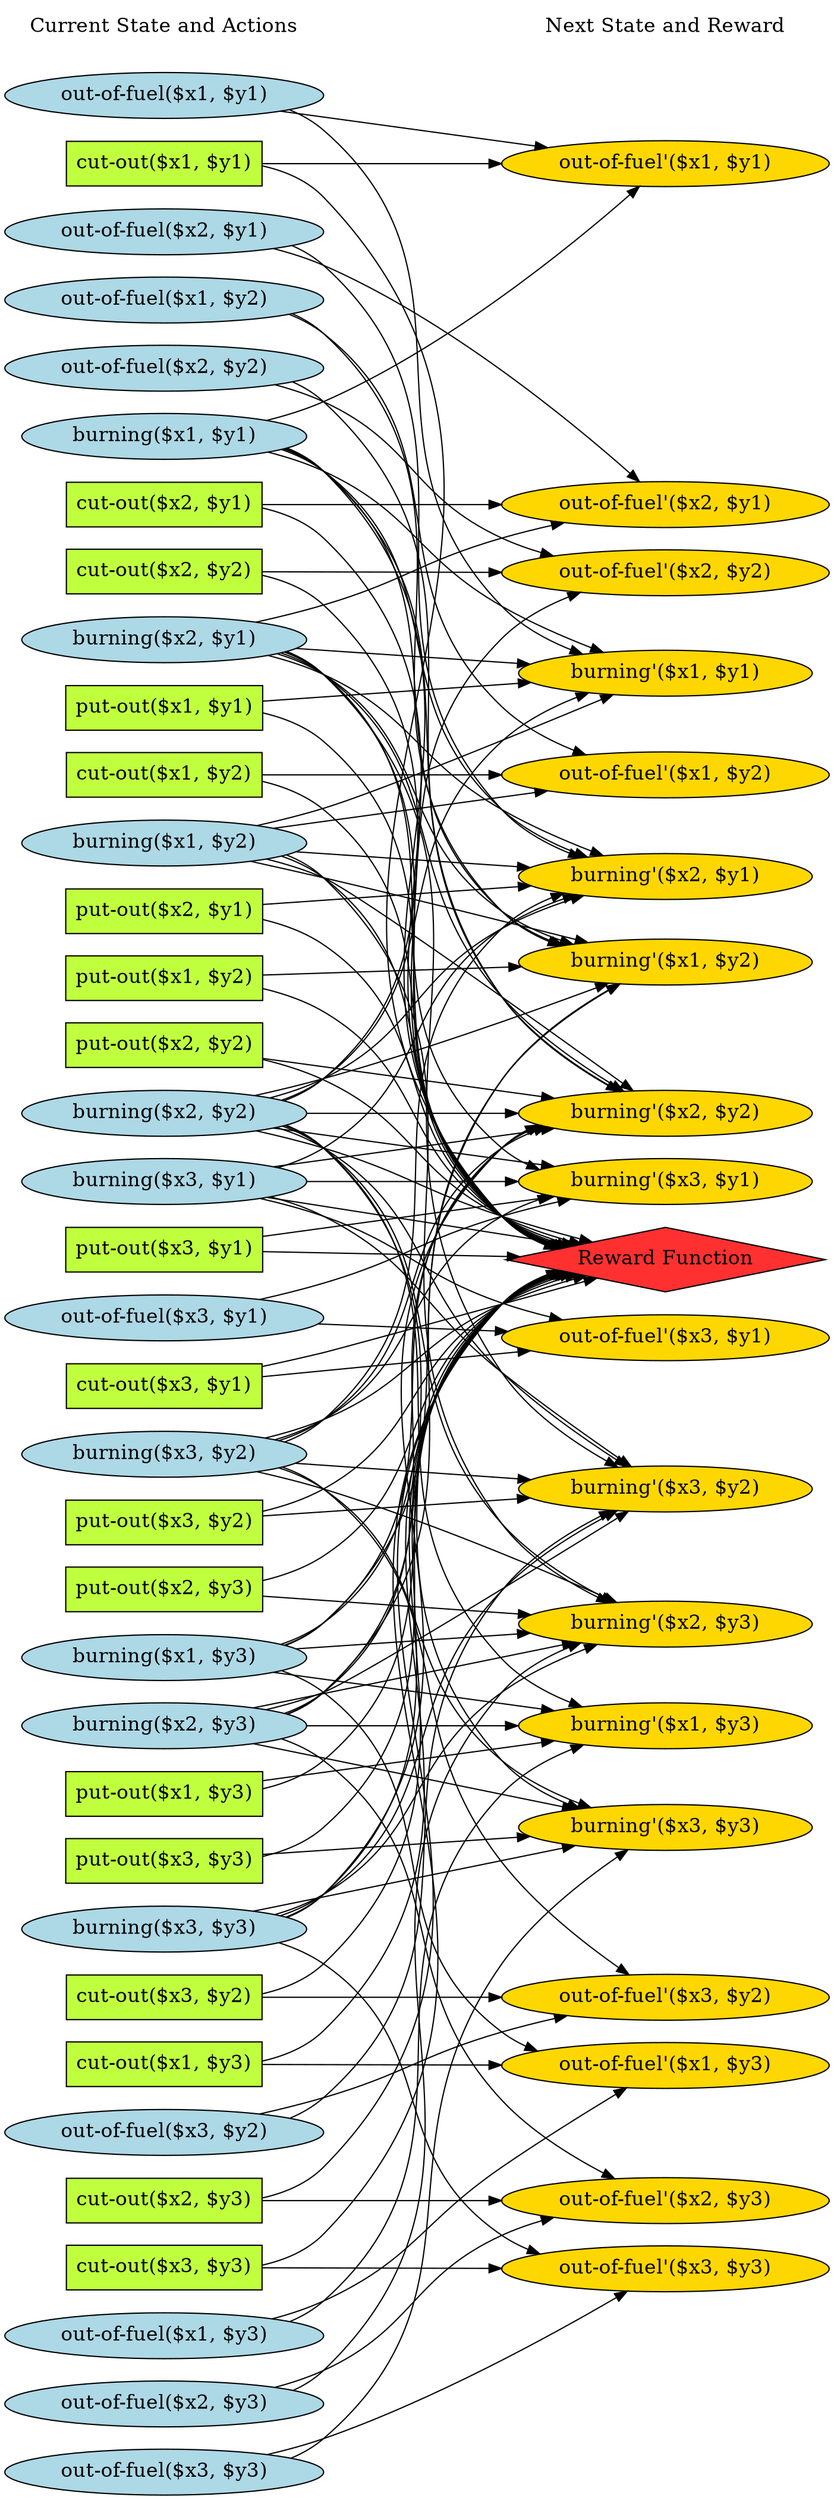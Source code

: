 digraph G {
	graph [bb="0,0,615.79,1987.4",
		fontname=Helvetica,
		fontsize=16,
		rankdir=LR,
		ranksep=2.00,
		ratio=auto,
		size=600
	];
	node [fontsize=16,
		label="\N"
	];
	{
		graph [rank=same];
		"put-out($x1, $y1)"		 [color=black,
			fillcolor=olivedrab1,
			height=0.5,
			pos="108.89,668.38",
			shape=box,
			style=filled,
			width=1.8194];
		"cut-out($x3, $y3)"		 [color=black,
			fillcolor=olivedrab1,
			height=0.5,
			pos="108.89,1534.4",
			shape=box,
			style=filled,
			width=1.8056];
		"put-out($x2, $y2)"		 [color=black,
			fillcolor=olivedrab1,
			height=0.5,
			pos="108.89,885.38",
			shape=box,
			style=filled,
			width=1.8194];
		"out-of-fuel($x1, $y2)"		 [color=black,
			fillcolor=lightblue,
			height=0.51069,
			pos="108.89,73.385",
			shape=ellipse,
			style=filled,
			width=3.0248];
		"out-of-fuel($x2, $y3)"		 [color=black,
			fillcolor=lightblue,
			height=0.51069,
			pos="108.89,236.38",
			shape=ellipse,
			style=filled,
			width=3.0248];
		"burning($x3, $y2)"		 [color=black,
			fillcolor=lightblue,
			height=0.51069,
			pos="108.89,1426.4",
			shape=ellipse,
			style=filled,
			width=2.6517];
		"cut-out($x2, $y2)"		 [color=black,
			fillcolor=olivedrab1,
			height=0.5,
			pos="108.89,993.38",
			shape=box,
			style=filled,
			width=1.8056];
		"put-out($x3, $y3)"		 [color=black,
			fillcolor=olivedrab1,
			height=0.5,
			pos="108.89,1101.4",
			shape=box,
			style=filled,
			width=1.8194];
		"burning($x2, $y1)"		 [color=black,
			fillcolor=lightblue,
			height=0.51069,
			pos="108.89,1263.4",
			shape=ellipse,
			style=filled,
			width=2.6517];
		"cut-out($x1, $y1)"		 [color=black,
			fillcolor=olivedrab1,
			height=0.5,
			pos="108.89,344.38",
			shape=box,
			style=filled,
			width=1.8056];
		"put-out($x2, $y3)"		 [color=black,
			fillcolor=olivedrab1,
			height=0.5,
			pos="108.89,831.38",
			shape=box,
			style=filled,
			width=1.8194];
		"burning($x1, $y3)"		 [color=black,
			fillcolor=lightblue,
			height=0.51069,
			pos="108.89,506.38",
			shape=ellipse,
			style=filled,
			width=2.6517];
		"out-of-fuel($x1, $y1)"		 [color=black,
			fillcolor=lightblue,
			height=0.51069,
			pos="108.89,181.38",
			shape=ellipse,
			style=filled,
			width=3.0248];
		"burning($x3, $y1)"		 [color=black,
			fillcolor=lightblue,
			height=0.51069,
			pos="108.89,1642.4",
			shape=ellipse,
			style=filled,
			width=2.6517];
		"put-out($x3, $y2)"		 [color=black,
			fillcolor=olivedrab1,
			height=0.5,
			pos="108.89,1209.4",
			shape=box,
			style=filled,
			width=1.8194];
		"cut-out($x2, $y1)"		 [color=black,
			fillcolor=olivedrab1,
			height=0.5,
			pos="108.89,1480.4",
			shape=box,
			style=filled,
			width=1.8056];
		"out-of-fuel($x3, $y3)"		 [color=black,
			fillcolor=lightblue,
			height=0.51069,
			pos="108.89,1752.4",
			shape=ellipse,
			style=filled,
			width=3.0248];
		"burning($x2, $y2)"		 [color=black,
			fillcolor=lightblue,
			height=0.51069,
			pos="108.89,939.38",
			shape=ellipse,
			style=filled,
			width=2.6517];
		"cut-out($x1, $y2)"		 [color=black,
			fillcolor=olivedrab1,
			height=0.5,
			pos="108.89,290.38",
			shape=box,
			style=filled,
			width=1.8056];
		"put-out($x1, $y3)"		 [color=black,
			fillcolor=olivedrab1,
			height=0.5,
			pos="108.89,452.38",
			shape=box,
			style=filled,
			width=1.8194];
		"burning($x1, $y2)"		 [color=black,
			fillcolor=lightblue,
			height=0.51069,
			pos="108.89,614.38",
			shape=ellipse,
			style=filled,
			width=2.6517];
		"cut-out($x3, $y1)"		 [color=black,
			fillcolor=olivedrab1,
			height=0.5,
			pos="108.89,1861.4",
			shape=box,
			style=filled,
			width=1.8056];
		"Current State and Actions"		 [color=black,
			fillcolor=white,
			height=0.5,
			pos="108.89,1969.4",
			shape=plaintext,
			style=bold,
			width=2.5139];
		"cut-out($x1, $y3)"		 [color=black,
			fillcolor=olivedrab1,
			height=0.5,
			pos="108.89,127.38",
			shape=box,
			style=filled,
			width=1.8056];
		"out-of-fuel($x2, $y1)"		 [color=black,
			fillcolor=lightblue,
			height=0.51069,
			pos="108.89,1697.4",
			shape=ellipse,
			style=filled,
			width=3.0248];
		"burning($x2, $y3)"		 [color=black,
			fillcolor=lightblue,
			height=0.51069,
			pos="108.89,777.38",
			shape=ellipse,
			style=filled,
			width=2.6517];
		"put-out($x3, $y1)"		 [color=black,
			fillcolor=olivedrab1,
			height=0.5,
			pos="108.89,1372.4",
			shape=box,
			style=filled,
			width=1.8194];
		"out-of-fuel($x3, $y2)"		 [color=black,
			fillcolor=lightblue,
			height=0.51069,
			pos="108.89,1807.4",
			shape=ellipse,
			style=filled,
			width=3.0248];
		"put-out($x1, $y2)"		 [color=black,
			fillcolor=olivedrab1,
			height=0.5,
			pos="108.89,560.38",
			shape=box,
			style=filled,
			width=1.8194];
		"burning($x1, $y1)"		 [color=black,
			fillcolor=lightblue,
			height=0.51069,
			pos="108.89,722.38",
			shape=ellipse,
			style=filled,
			width=2.6517];
		"cut-out($x3, $y2)"		 [color=black,
			fillcolor=olivedrab1,
			height=0.5,
			pos="108.89,1588.4",
			shape=box,
			style=filled,
			width=1.8056];
		"put-out($x2, $y1)"		 [color=black,
			fillcolor=olivedrab1,
			height=0.5,
			pos="108.89,1047.4",
			shape=box,
			style=filled,
			width=1.8194];
		"out-of-fuel($x1, $y3)"		 [color=black,
			fillcolor=lightblue,
			height=0.51069,
			pos="108.89,18.385",
			shape=ellipse,
			style=filled,
			width=3.0248];
		"out-of-fuel($x2, $y2)"		 [color=black,
			fillcolor=lightblue,
			height=0.51069,
			pos="108.89,1155.4",
			shape=ellipse,
			style=filled,
			width=3.0248];
		"burning($x3, $y3)"		 [color=black,
			fillcolor=lightblue,
			height=0.51069,
			pos="108.89,1318.4",
			shape=ellipse,
			style=filled,
			width=2.6517];
		"cut-out($x2, $y3)"		 [color=black,
			fillcolor=olivedrab1,
			height=0.5,
			pos="108.89,398.38",
			shape=box,
			style=filled,
			width=1.8056];
		"out-of-fuel($x3, $y1)"		 [color=black,
			fillcolor=lightblue,
			height=0.51069,
			pos="108.89,1915.4",
			shape=ellipse,
			style=filled,
			width=3.0248];
	}
	{
		graph [rank=same];
		"out-of-fuel'($x3, $y1)"		 [color=black,
			fillcolor=gold1,
			height=0.51069,
			pos="488.79,1861.4",
			shape=ellipse,
			style=filled,
			width=3.0838];
		"burning'($x1, $y1)"		 [color=black,
			fillcolor=gold1,
			height=0.51069,
			pos="488.79,708.38",
			shape=ellipse,
			style=filled,
			width=2.7106];
		"out-of-fuel'($x1, $y3)"		 [color=black,
			fillcolor=gold1,
			height=0.51069,
			pos="488.79,127.38",
			shape=ellipse,
			style=filled,
			width=3.0838];
		"burning'($x3, $y3)"		 [color=black,
			fillcolor=gold1,
			height=0.51069,
			pos="488.79,1184.4",
			shape=ellipse,
			style=filled,
			width=2.7106];
		"Next State and Reward"		 [color=black,
			fillcolor=white,
			height=0.5,
			pos="488.79,1969.4",
			shape=plaintext,
			style=bold,
			width=2.25];
		"Reward Function"		 [color=black,
			fillcolor=firebrick1,
			height=0.72222,
			pos="488.79,885.38",
			shape=diamond,
			style=filled,
			width=3.5278];
		"burning'($x2, $y2)"		 [color=black,
			fillcolor=gold1,
			height=0.51069,
			pos="488.79,947.38",
			shape=ellipse,
			style=filled,
			width=2.7106];
		"out-of-fuel'($x1, $y2)"		 [color=black,
			fillcolor=gold1,
			height=0.51069,
			pos="488.79,289.38",
			shape=ellipse,
			style=filled,
			width=3.0838];
		"burning'($x3, $y2)"		 [color=black,
			fillcolor=gold1,
			height=0.51069,
			pos="488.79,1290.4",
			shape=ellipse,
			style=filled,
			width=2.7106];
		"burning'($x2, $y3)"		 [color=black,
			fillcolor=gold1,
			height=0.51069,
			pos="488.79,800.38",
			shape=ellipse,
			style=filled,
			width=2.7106];
		"out-of-fuel'($x2, $y1)"		 [color=black,
			fillcolor=gold1,
			height=0.51069,
			pos="488.79,1479.4",
			shape=ellipse,
			style=filled,
			width=3.0838];
		"out-of-fuel'($x3, $y3)"		 [color=black,
			fillcolor=gold1,
			height=0.51069,
			pos="488.79,1534.4",
			shape=ellipse,
			style=filled,
			width=3.0838];
		"burning'($x1, $y3)"		 [color=black,
			fillcolor=gold1,
			height=0.51069,
			pos="488.79,506.38",
			shape=ellipse,
			style=filled,
			width=2.7106];
		"out-of-fuel'($x1, $y1)"		 [color=black,
			fillcolor=gold1,
			height=0.51069,
			pos="488.79,344.38",
			shape=ellipse,
			style=filled,
			width=3.0838];
		"burning'($x3, $y1)"		 [color=black,
			fillcolor=gold1,
			height=0.51069,
			pos="488.79,1398.4",
			shape=ellipse,
			style=filled,
			width=2.7106];
		"out-of-fuel'($x2, $y2)"		 [color=black,
			fillcolor=gold1,
			height=0.51069,
			pos="488.79,1002.4",
			shape=ellipse,
			style=filled,
			width=3.0838];
		"out-of-fuel'($x2, $y3)"		 [color=black,
			fillcolor=gold1,
			height=0.51069,
			pos="488.79,399.38",
			shape=ellipse,
			style=filled,
			width=3.0838];
		"out-of-fuel'($x3, $y2)"		 [color=black,
			fillcolor=gold1,
			height=0.51069,
			pos="488.79,1589.4",
			shape=ellipse,
			style=filled,
			width=3.0838];
		"burning'($x1, $y2)"		 [color=black,
			fillcolor=gold1,
			height=0.51069,
			pos="488.79,627.38",
			shape=ellipse,
			style=filled,
			width=2.7106];
		"burning'($x2, $y1)"		 [color=black,
			fillcolor=gold1,
			height=0.51069,
			pos="488.79,1081.4",
			shape=ellipse,
			style=filled,
			width=2.7106];
	}
	"put-out($x1, $y1)" -> "burning'($x1, $y1)"	 [color=black,
		pos="e,403.29,699.44 174.43,675.22 234.48,681.57 324.72,691.12 392.96,698.35",
		style=solid];
	"put-out($x1, $y1)" -> "Reward Function"	 [pos="e,442.86,868.7 174.61,679.04 189.33,682.96 204.53,688.25 217.79,695.38 294.25,736.52 289.49,779.32 361.79,827.38 384,842.15 410.57,\
854.99 433.58,864.81"];
	"cut-out($x3, $y3)" -> "Reward Function"	 [pos="e,406.33,894.59 173.94,1530 190.05,1526.1 206.07,1519.2 217.79,1507.4 407.29,1317 174.75,1113.2 361.79,920.38 371.46,910.42 383.7,\
903.22 396.73,898.03"];
	"cut-out($x3, $y3)" -> "out-of-fuel'($x3, $y3)"	 [color=black,
		pos="e,377.75,1534.4 174,1534.4 226.87,1534.4 303.34,1534.4 367.56,1534.4",
		style=solid];
	"put-out($x2, $y2)" -> "Reward Function"	 [pos="e,361.6,885.38 174.43,885.38 222.95,885.38 291.18,885.38 351.59,885.38"];
	"put-out($x2, $y2)" -> "burning'($x2, $y2)"	 [color=black,
		pos="e,414.47,935.36 174.43,895.97 237.92,906.39 335.15,922.34 404.45,933.71",
		style=solid];
	"out-of-fuel($x1, $y2)" -> "out-of-fuel'($x1, $y2)"	 [color=black,
		pos="e,467.39,271.06 181.1,87.267 193.6,90.805 206.28,95.136 217.79,100.38 314.49,144.5 413.01,224.1 459.8,264.47",
		style=solid];
	"out-of-fuel($x1, $y2)" -> "burning'($x1, $y2)"	 [color=black,
		pos="e,454.32,610.1 193.56,85.064 202.45,88.893 210.78,93.887 217.79,100.38 366.53,238.25 243.05,368.97 361.79,533.38 383.61,563.6 418,\
588.33 445.35,604.82",
		style=solid];
	"out-of-fuel($x2, $y3)" -> "burning'($x2, $y3)"	 [color=black,
		pos="e,436.8,784.81 193.99,248.01 202.74,251.85 210.93,256.87 217.79,263.38 376.77,414.47 221.28,566.98 361.79,735.38 378.84,755.82 403.95,\
770.58 427.29,780.83",
		style=solid];
	"out-of-fuel($x2, $y3)" -> "out-of-fuel'($x2, $y3)"	 [color=black,
		pos="e,407.13,386.82 181.82,250.12 194.12,253.66 206.54,258.03 217.79,263.38 290.02,297.77 289.11,337.96 361.79,371.38 372.95,376.52 \
385.12,380.74 397.34,384.2",
		style=solid];
	"burning($x3, $y2)" -> "burning'($x3, $y3)"	 [color=black,
		pos="e,456.36,1201.8 180.65,1414.2 193.45,1410.5 206.36,1405.6 217.79,1399.4 295,1357.1 292.16,1317.2 361.79,1263.4 389.1,1242.3 422.26,\
1221.6 447.71,1206.8",
		style=solid];
	"burning($x3, $y2)" -> "Reward Function"	 [pos="e,407.45,894.85 189.69,1416.6 200.06,1412.5 209.83,1407 217.79,1399.4 378.62,1245.9 202.95,1075.9 361.79,920.38 371.84,910.54 384.41,\
903.42 397.68,898.26"];
	"burning($x3, $y2)" -> "burning'($x2, $y2)"	 [color=black,
		pos="e,399.49,954.85 189.17,1416.4 199.68,1412.4 209.62,1406.9 217.79,1399.4 364.18,1264.6 213.62,1108.3 361.79,975.38 369.96,968.05 \
379.62,962.5 389.9,958.32",
		style=solid];
	"burning($x3, $y2)" -> "burning'($x3, $y2)"	 [color=black,
		pos="e,450.39,1307.4 171.65,1412.5 186.85,1408.6 203.01,1404.2 217.79,1399.4 297.83,1373.4 387.97,1335.1 441.21,1311.5",
		style=solid];
	"burning($x3, $y2)" -> "burning'($x2, $y3)"	 [color=black,
		pos="e,421.83,813.83 190.21,1416.7 200.44,1412.7 210.03,1407.1 217.79,1399.4 397.16,1222 194.55,1039.2 361.79,850.38 375.14,835.31 393.63,\
824.73 412.35,817.32",
		style=solid];
	"burning($x3, $y2)" -> "burning'($x3, $y1)"	 [color=black,
		pos="e,397.78,1405.1 198.49,1419.8 255.21,1415.6 328.91,1410.2 387.73,1405.8",
		style=solid];
	"burning($x3, $y2)" -> "out-of-fuel'($x3, $y2)"	 [color=black,
		pos="e,407.13,1576.8 178.1,1439.1 191.6,1442.8 205.41,1447.5 217.79,1453.4 290.02,1487.8 289.11,1528 361.79,1561.4 372.95,1566.5 385.12,\
1570.7 397.34,1574.2",
		style=solid];
	"burning($x3, $y2)" -> "burning'($x2, $y1)"	 [color=black,
		pos="e,449.44,1098.3 185.88,1415.5 197.27,1411.6 208.34,1406.4 217.79,1399.4 318.2,1324.7 273.55,1246.1 361.79,1157.4 384.33,1134.7 414.93,\
1116 440.34,1102.9",
		style=solid];
	"cut-out($x2, $y2)" -> "Reward Function"	 [pos="e,433.08,900.09 173.97,978.07 188.43,974.41 203.67,970.4 217.79,966.38 282.41,948 297.41,939.6 361.79,920.38 381.7,914.44 403.48,\
908.27 423.25,902.8"];
	"cut-out($x2, $y2)" -> "out-of-fuel'($x2, $y2)"	 [color=black,
		pos="e,378.87,999.79 174,994.91 227.17,996.18 304.21,998.01 368.65,999.55",
		style=solid];
	"put-out($x3, $y3)" -> "burning'($x3, $y3)"	 [color=black,
		pos="e,424.47,1170.5 174.43,1115.6 241.03,1130.2 344.77,1153 414.44,1168.3",
		style=solid];
	"put-out($x3, $y3)" -> "Reward Function"	 [pos="e,419.27,897.18 174.45,1091.6 189.34,1087.7 204.64,1082.1 217.79,1074.4 298.54,1026.8 281.66,968.96 361.79,920.38 376.31,911.58 \
393.11,904.93 409.61,899.93"];
	"burning($x2, $y1)" -> "burning'($x1, $y1)"	 [color=black,
		pos="e,436.86,724.01 189.62,1253.5 200,1249.5 209.79,1243.9 217.79,1236.4 374.4,1088.4 223.28,938.48 361.79,773.38 378.89,753 404.02,\
738.24 427.34,727.99",
		style=solid];
	"burning($x2, $y1)" -> "Reward Function"	 [pos="e,410.59,895.54 187.68,1253 198.58,1249 209.03,1243.7 217.79,1236.4 336.41,1137.6 244.45,1020.6 361.79,920.38 373.01,910.8 386.65,\
903.82 400.77,898.75"];
	"burning($x2, $y1)" -> "burning'($x2, $y2)"	 [color=black,
		pos="e,402.49,956.02 186.64,1252.6 197.8,1248.7 208.61,1243.5 217.79,1236.4 322.78,1155.6 255.73,1054.8 361.79,975.38 371.02,968.48 381.62,\
963.22 392.68,959.22",
		style=solid];
	"burning($x2, $y1)" -> "burning'($x3, $y2)"	 [color=black,
		pos="e,397.34,1283.9 198.97,1269.7 255.49,1273.8 328.74,1279 387.33,1283.2",
		style=solid];
	"burning($x2, $y1)" -> "out-of-fuel'($x2, $y1)"	 [color=black,
		pos="e,438.85,1462.9 179.19,1275.9 192.46,1279.8 205.91,1284.9 217.79,1291.4 294.44,1333.4 288.53,1377.7 361.79,1425.4 382.55,1438.9 \
407.26,1450.4 429.28,1459.2",
		style=solid];
	"burning($x2, $y1)" -> "burning'($x3, $y1)"	 [color=black,
		pos="e,449.44,1381.4 169.92,1277.6 185.61,1281.6 202.43,1286.4 217.79,1291.4 297.14,1317.3 386.78,1354.4 440.22,1377.5",
		style=solid];
	"burning($x2, $y1)" -> "burning'($x1, $y2)"	 [color=black,
		pos="e,425.97,641.46 190.23,1253.7 200.46,1249.7 210.04,1244.1 217.79,1236.4 398.76,1057 195.7,874.66 361.79,681.38 376.05,664.79 396.32,\
653.15 416.44,645.05",
		style=solid];
	"burning($x2, $y1)" -> "burning'($x2, $y1)"	 [color=black,
		pos="e,458.28,1098.9 175.29,1250.1 189.53,1246.4 204.36,1241.8 217.79,1236.4 241.78,1226.7 380.83,1144.9 449.48,1104.2",
		style=solid];
	"cut-out($x1, $y1)" -> "Reward Function"	 [pos="e,431.89,870.89 174,349.38 189.93,353.38 205.84,360.14 217.79,371.38 372.56,517.04 221.23,667.97 361.79,827.38 377.74,845.48 400.51,\
858.29 422.3,867.19"];
	"cut-out($x1, $y1)" -> "out-of-fuel'($x1, $y1)"	 [color=black,
		pos="e,377.75,344.38 174,344.38 226.87,344.38 303.34,344.38 367.56,344.38",
		style=solid];
	"put-out($x2, $y3)" -> "Reward Function"	 [pos="e,413.47,874.77 174.43,840.61 237.62,849.64 334.23,863.44 403.46,873.34"];
	"put-out($x2, $y3)" -> "burning'($x2, $y3)"	 [color=black,
		pos="e,399.09,807.66 174.43,826.09 233.28,821.26 321.11,814.06 388.83,808.5",
		style=solid];
	"burning($x1, $y3)" -> "out-of-fuel'($x1, $y3)"	 [color=black,
		pos="e,468.81,145.72 185.02,495.27 196.64,491.44 208.01,486.29 217.79,479.38 312.32,412.6 290.06,353.23 361.79,262.38 393.62,222.08 434.95,\
179.36 461.43,153.02",
		style=solid];
	"burning($x1, $y3)" -> "Reward Function"	 [pos="e,435.15,870.3 187.23,516.91 198.25,520.83 208.86,526.16 217.79,533.38 330.9,624.9 257.68,725.75 361.79,827.38 379.58,844.75 403.52,\
857.55 425.75,866.63"];
	"burning($x1, $y3)" -> "burning'($x2, $y2)"	 [color=black,
		pos="e,398.78,940.1 188.98,516.56 199.51,520.54 209.51,525.98 217.79,533.38 354.56,655.75 222.95,800.37 361.79,920.38 369.8,927.31 379.17,\
932.6 389.1,936.62",
		style=solid];
	"burning($x1, $y3)" -> "burning'($x2, $y3)"	 [color=black,
		pos="e,444.14,784 184.54,517.69 196.28,521.5 207.82,526.59 217.79,533.38 308.89,595.49 278.46,663.19 361.79,735.38 383.22,753.95 410.88,\
768.97 434.82,779.88",
		style=solid];
	"burning($x1, $y3)" -> "burning'($x1, $y3)"	 [color=black,
		pos="e,390.9,506.38 204.77,506.38 258.28,506.38 325.31,506.38 380.7,506.38",
		style=solid];
	"burning($x1, $y3)" -> "burning'($x1, $y2)"	 [color=black,
		pos="e,444.22,610.86 170.36,520.5 185.89,524.4 202.52,528.83 217.79,533.38 294.06,556.16 380.73,587.29 434.84,607.37",
		style=solid];
	"out-of-fuel($x1, $y1)" -> "burning'($x1, $y1)"	 [color=black,
		pos="e,427.19,694.04 192.29,193.24 201.67,197.23 210.47,202.48 217.79,209.38 369.05,351.97 221.71,500.8 361.79,654.38 376.67,670.7 397.32,\
682.29 417.6,690.42",
		style=solid];
	"out-of-fuel($x1, $y1)" -> "out-of-fuel'($x1, $y1)"	 [color=black,
		pos="e,407.49,331.85 180.08,195.4 192.94,199.13 206.01,203.74 217.79,209.38 289.71,243.81 289.28,283.23 361.79,316.38 373.05,321.53 385.31,\
325.76 397.62,329.23",
		style=solid];
	"burning($x3, $y1)" -> "out-of-fuel'($x3, $y1)"	 [color=black,
		pos="e,467.72,1843.2 175.98,1655.5 190.11,1659.4 204.71,1664.3 217.79,1670.4 314.77,1715.4 413.53,1796 460.16,1836.6",
		style=solid];
	"burning($x3, $y1)" -> "Reward Function"	 [pos="e,405.67,894.38 191.12,1632.9 201.09,1628.8 210.37,1623.1 217.79,1615.4 436.24,1387.8 146.29,1150.7 361.79,920.38 371.21,910.31 \
383.26,903.05 396.15,897.83"];
	"burning($x3, $y1)" -> "burning'($x2, $y2)"	 [color=black,
		pos="e,397.97,954.13 190.73,1632.9 200.82,1628.8 210.23,1623.1 217.79,1615.4 421.47,1406.8 155.36,1181.3 361.79,975.38 369.36,967.83 \
378.5,962.12 388.34,957.83",
		style=solid];
	"burning($x3, $y1)" -> "burning'($x3, $y2)"	 [color=black,
		pos="e,452.01,1307.5 186.18,1631.4 197.47,1627.6 208.43,1622.4 217.79,1615.4 318.68,1540 274.46,1462.1 361.79,1371.4 385.18,1347.1 417.21,\
1326.6 443.13,1312.3",
		style=solid];
	"burning($x3, $y1)" -> "burning'($x3, $y1)"	 [color=black,
		pos="e,437.57,1414.1 182.54,1630.6 194.83,1626.9 207.06,1621.9 217.79,1615.4 300.39,1565.2 283.46,1509 361.79,1452.4 381.7,1438 406.04,\
1426.4 428,1417.7",
		style=solid];
	"burning($x3, $y1)" -> "burning'($x2, $y1)"	 [color=black,
		pos="e,444.84,1097.8 189.6,1632.5 199.99,1628.5 209.78,1622.9 217.79,1615.4 373.09,1469.1 229.9,1325.1 361.79,1157.4 380.91,1133.1 410.15,\
1114.7 435.64,1102.2",
		style=solid];
	"put-out($x3, $y2)" -> "Reward Function"	 [pos="e,412.52,895.9 174.57,1202.2 189.86,1198.2 205.33,1192 217.79,1182.4 323.02,1101.3 257.61,1002.9 361.79,920.38 373.76,910.91 388.14,\
903.99 402.84,898.95"];
	"put-out($x3, $y2)" -> "burning'($x3, $y2)"	 [color=black,
		pos="e,423.52,1276.6 174.43,1223.2 240.73,1237.4 343.83,1259.5 413.49,1274.5",
		style=solid];
	"cut-out($x2, $y1)" -> "Reward Function"	 [pos="e,406.87,894.7 174.04,1475.8 190.06,1471.8 206.01,1464.9 217.79,1453.4 392.91,1281.5 188.89,1094.5 361.79,920.38 371.64,910.47 384.03,\
903.3 397.18,898.12"];
	"cut-out($x2, $y1)" -> "out-of-fuel'($x2, $y1)"	 [color=black,
		pos="e,377.75,1479.7 174,1480.2 226.87,1480.1 303.34,1479.9 367.56,1479.7",
		style=solid];
	"out-of-fuel($x3, $y3)" -> "burning'($x3, $y3)"	 [color=black,
		pos="e,446.62,1201 192.63,1740.5 201.89,1736.5 210.57,1731.3 217.79,1724.4 373.23,1576.4 230.73,1433.4 361.79,1263.4 381.39,1238 411.67,\
1218.6 437.64,1205.4",
		style=solid];
	"out-of-fuel($x3, $y3)" -> "out-of-fuel'($x3, $y3)"	 [color=black,
		pos="e,401.68,1545.9 184.8,1739.1 196.32,1735.4 207.72,1730.5 217.79,1724.4 299.96,1674.1 278.74,1611.2 361.79,1562.4 371.11,1556.9 381.39,\
1552.5 391.94,1549",
		style=solid];
	"burning($x2, $y2)" -> "burning'($x1, $y1)"	 [color=black,
		pos="e,448.05,725.25 180.99,927.23 193.69,923.5 206.48,918.66 217.79,912.38 295.57,869.23 289.5,825.21 361.79,773.38 385.63,756.29 414.58,\
741.03 438.72,729.59",
		style=solid];
	"burning($x2, $y2)" -> "burning'($x3, $y3)"	 [color=black,
		pos="e,454.3,1167 181.04,951.44 193.74,955.18 206.51,960.05 217.79,966.38 296.15,1010.4 290.81,1053.2 361.79,1108.4 388.02,1128.8 420.11,\
1148.1 445.34,1162.1",
		style=solid];
	"burning($x2, $y2)" -> "Reward Function"	 [pos="e,413.5,896 185.91,928.52 248.82,919.53 338.11,906.77 403.26,897.46"];
	"burning($x2, $y2)" -> "burning'($x2, $y2)"	 [color=black,
		pos="e,391.65,945.35 204.28,941.38 258.1,942.52 325.7,943.95 381.4,945.13",
		style=solid];
	"burning($x2, $y2)" -> "burning'($x3, $y2)"	 [color=black,
		pos="e,451.14,1273.4 186.19,950.33 197.48,954.19 208.43,959.39 217.79,966.38 318.92,1042 273.77,1120.8 361.79,1211.4 384.79,1235 416.22,\
1254.8 441.94,1268.6",
		style=solid];
	"burning($x2, $y2)" -> "burning'($x2, $y3)"	 [color=black,
		pos="e,445.38,816.86 172.3,925.59 187.33,921.77 203.25,917.3 217.79,912.38 283.8,890.08 297.4,877.02 361.79,850.38 386.05,840.35 413.1,\
829.57 435.89,820.59",
		style=solid];
	"burning($x2, $y2)" -> "burning'($x1, $y3)"	 [color=black,
		pos="e,456.05,523.87 187.65,928.94 198.56,925 209.02,919.65 217.79,912.38 335.4,814.96 265.62,719.03 361.79,600.38 385.49,571.15 420.22,\
546.13 447.22,529.27",
		style=solid];
	"burning($x2, $y2)" -> "burning'($x3, $y1)"	 [color=black,
		pos="e,449.43,1381.5 188.49,949.7 199.15,953.66 209.32,959.06 217.79,966.38 345.29,1076.7 253.89,1187.8 361.79,1317.4 383,1342.9 414.33,\
1363 440.44,1376.9",
		style=solid];
	"burning($x2, $y2)" -> "out-of-fuel'($x2, $y2)"	 [color=black,
		pos="e,409.91,989.4 181.86,951.38 243.89,961.72 333.64,976.69 399.89,987.73",
		style=solid];
	"burning($x2, $y2)" -> "burning'($x1, $y2)"	 [color=black,
		pos="e,433.19,642.6 185.76,928.32 197.16,924.48 208.27,919.32 217.79,912.38 315.6,841.18 269.97,760.16 361.79,681.38 379.57,666.13 402.3,\
654.62 423.55,646.24",
		style=solid];
	"burning($x2, $y2)" -> "burning'($x2, $y1)"	 [color=black,
		pos="e,446.84,1064.7 172.6,953.19 187.55,957 203.35,961.46 217.79,966.38 283.9,988.94 297.5,1002.1 361.79,1029.4 386.67,1040 414.44,1051.5 \
437.57,1060.9",
		style=solid];
	"cut-out($x1, $y2)" -> "Reward Function"	 [pos="e,431.28,871.02 173.96,295.06 189.97,299.06 205.94,305.89 217.79,317.38 386.81,481.41 208.75,648.35 361.79,827.38 377.4,845.64 399.97,\
858.48 421.71,867.34"];
	"cut-out($x1, $y2)" -> "out-of-fuel'($x1, $y2)"	 [color=black,
		pos="e,377.75,289.68 174,290.22 226.87,290.08 303.34,289.87 367.56,289.7",
		style=solid];
	"put-out($x1, $y3)" -> "Reward Function"	 [pos="e,433.64,870.5 174.49,458.37 190.05,462.4 205.65,468.92 217.79,479.38 344.53,588.72 245.76,706.74 361.79,827.38 378.8,845.08 402.25,\
857.88 424.3,866.87"];
	"put-out($x1, $y3)" -> "burning'($x1, $y3)"	 [color=black,
		pos="e,410.46,495.34 174.43,461.61 236.71,470.51 331.47,484.05 400.48,493.91",
		style=solid];
	"burning($x1, $y2)" -> "burning'($x1, $y1)"	 [color=black,
		pos="e,429.19,693.81 168.11,628.87 235.84,645.71 347.51,673.49 419.33,691.36",
		style=solid];
	"burning($x1, $y2)" -> "Reward Function"	 [pos="e,439.27,869.38 183.75,625.85 195.71,629.64 207.52,634.68 217.79,641.38 305.32,698.56 279.95,762.32 361.79,827.38 381.91,843.38 \
407.16,856.12 429.76,865.54"];
	"burning($x1, $y2)" -> "burning'($x2, $y2)"	 [color=black,
		pos="e,400.67,939.28 187.09,625.08 198.13,628.98 208.78,634.25 217.79,641.38 327.19,728.01 250.93,835.63 361.79,920.38 370.5,927.04 380.49,\
932.14 390.95,936.03",
		style=solid];
	"burning($x1, $y2)" -> "out-of-fuel'($x1, $y2)"	 [color=black,
		pos="e,396.51,299.72 186.73,603.68 197.88,599.79 208.66,594.52 217.79,587.38 324.98,503.68 253.5,399.66 361.79,317.38 369.4,311.6 377.98,\
306.96 386.99,303.26",
		style=solid];
	"burning($x1, $y2)" -> "burning'($x2, $y3)"	 [color=black,
		pos="e,452.24,783.26 176.67,627.4 190.55,631.12 204.87,635.74 217.79,641.38 287.83,671.97 295.74,696.93 361.79,735.38 388.29,750.82 418.84,\
766.62 443.22,778.78",
		style=solid];
	"burning($x1, $y2)" -> "burning'($x1, $y2)"	 [color=black,
		pos="e,392.5,624.11 203.31,617.6 257.52,619.46 325.98,621.82 382.16,623.75",
		style=solid];
	"burning($x1, $y2)" -> "burning'($x2, $y1)"	 [color=black,
		pos="e,426.32,1067.2 188.99,624.55 199.52,628.54 209.52,633.98 217.79,641.38 354.82,764.09 234.09,897 361.79,1029.4 376.75,1044.9 397.02,\
1056 416.92,1063.8",
		style=solid];
	"cut-out($x3, $y1)" -> "out-of-fuel'($x3, $y1)"	 [color=black,
		pos="e,377.75,1861.4 174,1861.4 226.87,1861.4 303.34,1861.4 367.56,1861.4",
		style=solid];
	"cut-out($x3, $y1)" -> "Reward Function"	 [pos="e,404.56,894.18 174.05,1857.8 190.36,1853.9 206.45,1846.8 217.79,1834.4 495.36,1531 88.146,1227.4 361.79,920.38 370.76,910.32 382.34,\
903.05 394.85,897.8"];
	"Current State and Actions" -> "Next State and Reward"	 [color=black,
		pos="e,407.56,1969.4 199.45,1969.4 259.18,1969.4 337.44,1969.4 397.35,1969.4",
		style=invis];
	"cut-out($x1, $y3)" -> "out-of-fuel'($x1, $y3)"	 [color=black,
		pos="e,377.75,127.38 174,127.38 226.87,127.38 303.34,127.38 367.56,127.38",
		style=solid];
	"cut-out($x1, $y3)" -> "Reward Function"	 [pos="e,430.01,871.31 173.9,131.42 190.1,135.4 206.18,142.37 217.79,154.38 430.33,374.37 170.62,588.6 361.79,827.38 376.67,845.97 398.85,\
858.85 420.47,867.66"];
	"out-of-fuel($x2, $y1)" -> "out-of-fuel'($x2, $y1)"	 [color=black,
		pos="e,401.68,1490.9 184.8,1684.1 196.32,1680.4 207.72,1675.5 217.79,1669.4 299.96,1619.1 278.74,1556.2 361.79,1507.4 371.11,1501.9 381.39,\
1497.5 391.94,1494",
		style=solid];
	"out-of-fuel($x2, $y1)" -> "burning'($x2, $y1)"	 [color=black,
		pos="e,444.26,1097.7 193.09,1685.6 202.22,1681.6 210.74,1676.3 217.79,1669.4 386.62,1503.9 218.52,1345.4 361.79,1157.4 380.47,1132.9 \
409.54,1114.6 435.05,1102.1",
		style=solid];
	"burning($x2, $y3)" -> "burning'($x3, $y3)"	 [color=black,
		pos="e,447.52,1167.6 187.59,787.91 198.5,791.83 208.98,797.16 217.79,804.38 333.39,899.18 261.51,997.5 361.79,1108.4 382.93,1131.8 412.95,\
1150.3 438.38,1163.1",
		style=solid];
	"burning($x2, $y3)" -> "Reward Function"	 [pos="e,437.73,869.61 169.1,791.68 184.95,795.65 202.06,800.06 217.79,804.38 290.42,824.36 373.32,849.59 427.88,866.54"];
	"burning($x2, $y3)" -> "burning'($x2, $y2)"	 [color=black,
		pos="e,409.62,936.57 178.83,789.9 192.14,793.62 205.69,798.36 217.79,804.38 291.37,840.99 287.6,885.04 361.79,920.38 373.62,926.02 386.63,\
930.49 399.66,934.03",
		style=solid];
	"burning($x2, $y3)" -> "burning'($x3, $y2)"	 [color=black,
		pos="e,447.25,1273.7 189.09,787.44 199.61,791.44 209.57,796.91 217.79,804.38 359.75,933.48 241.82,1061.6 361.79,1211.4 381.84,1236.4 \
412.11,1255.8 437.95,1269",
		style=solid];
	"burning($x2, $y3)" -> "burning'($x2, $y3)"	 [color=black,
		pos="e,395.72,794.78 200.41,782.89 256.13,786.29 327.69,790.64 385.47,794.16",
		style=solid];
	"burning($x2, $y3)" -> "burning'($x1, $y3)"	 [color=black,
		pos="e,461.26,524.3 180.32,765.08 193.29,761.18 206.34,756.07 217.79,749.38 297.33,702.97 292.66,661.23 361.79,600.38 391.06,574.63 426.89,\
548.35 452.86,530.15",
		style=solid];
	"burning($x2, $y3)" -> "out-of-fuel'($x2, $y3)"	 [color=black,
		pos="e,450.25,416.65 185.63,766.31 197.18,762.28 208.36,756.81 217.79,749.38 324.61,665.21 269.33,579.12 361.79,479.38 384.24,455.16 \
415.58,435.23 441.38,421.31",
		style=solid];
	"burning($x2, $y3)" -> "burning'($x1, $y2)"	 [color=black,
		pos="e,447.62,644.16 171.56,763.5 186.84,759.49 203.05,754.72 217.79,749.38 284.33,725.28 297.25,710.44 361.79,681.38 386.87,670.09 414.99,\
657.99 438.29,648.11",
		style=solid];
	"put-out($x3, $y1)" -> "Reward Function"	 [pos="e,408.41,894.97 174.41,1367.1 190.15,1363.1 205.86,1356.4 217.79,1345.4 364.44,1210.2 216.89,1057.4 361.79,920.38 372.24,910.5 385.24,\
903.36 398.89,898.22"];
	"put-out($x3, $y1)" -> "burning'($x3, $y1)"	 [color=black,
		pos="e,396.97,1392.1 174.43,1376.8 232.68,1380.8 319.32,1386.8 386.75,1391.4",
		style=solid];
	"out-of-fuel($x3, $y2)" -> "burning'($x3, $y2)"	 [color=black,
		pos="e,448.42,1307.2 191.85,1795.5 201.35,1791.5 210.3,1786.3 217.79,1779.4 359.44,1649.3 242.47,1522.2 361.79,1371.4 382.21,1345.6 413.24,\
1325.5 439.4,1311.8",
		style=solid];
	"out-of-fuel($x3, $y2)" -> "out-of-fuel'($x3, $y2)"	 [color=black,
		pos="e,467.7,1607.5 179.39,1793.3 192.44,1789.5 205.76,1785 217.79,1779.4 314.65,1734.5 413.47,1654.4 460.14,1614",
		style=solid];
	"put-out($x1, $y2)" -> "Reward Function"	 [pos="e,436.8,869.88 174.6,567.93 189.81,571.95 205.22,578.07 217.79,587.38 317.73,661.45 269.17,744.35 361.79,827.38 380.54,844.19 404.99,\
856.95 427.36,866.15"];
	"put-out($x1, $y2)" -> "burning'($x1, $y2)"	 [color=black,
		pos="e,417.1,614.85 174.43,571.83 238.72,583.23 337.62,600.76 407.07,613.07",
		style=solid];
	"burning($x1, $y1)" -> "burning'($x1, $y1)"	 [color=black,
		pos="e,392.92,711.9 202.82,718.94 257.35,716.92 326.41,714.36 382.89,712.27",
		style=solid];
	"burning($x1, $y1)" -> "Reward Function"	 [pos="e,447.78,867.7 172.88,736.05 187.82,740.02 203.55,744.82 217.79,750.38 285.39,776.8 296.8,795.09 361.79,827.38 386.81,839.82 415.03,\
852.89 438.41,863.48"];
	"burning($x1, $y1)" -> "burning'($x2, $y2)"	 [color=black,
		pos="e,405.18,937.82 181.53,734.36 194.19,738.28 206.81,743.49 217.79,750.38 301.63,803.06 276.84,869.51 361.79,920.38 372.06,926.54 \
383.54,931.29 395.28,934.98",
		style=solid];
	"burning($x1, $y1)" -> "out-of-fuel'($x1, $y1)"	 [color=black,
		pos="e,395.03,354.41 188.01,711.94 198.81,708 209.14,702.65 217.79,695.38 338.17,594.33 240.07,471.83 361.79,372.38 368.93,366.55 377.02,\
361.87 385.58,358.13",
		style=solid];
	"burning($x1, $y1)" -> "burning'($x1, $y2)"	 [color=black,
		pos="e,429.6,642.07 167.85,707.9 184.02,703.85 201.59,699.45 217.79,695.38 286.53,678.13 365.1,658.33 419.69,644.57",
		style=solid];
	"burning($x1, $y1)" -> "burning'($x2, $y1)"	 [color=black,
		pos="e,429.34,1066.8 185.72,733.35 197.25,737.39 208.42,742.9 217.79,750.38 326.81,837.49 259.01,935 361.79,1029.4 378.11,1044.4 399.36,\
1055.4 419.74,1063.3",
		style=solid];
	"cut-out($x3, $y2)" -> "Reward Function"	 [pos="e,405.82,894.53 174.1,1584.2 190.21,1580.2 206.19,1573.3 217.79,1561.4 421.74,1352.4 160.54,1131.9 361.79,920.38 371.3,910.39 383.39,\
903.17 396.3,897.97"];
	"cut-out($x3, $y2)" -> "out-of-fuel'($x3, $y2)"	 [color=black,
		pos="e,377.75,1589.1 174,1588.6 226.87,1588.7 303.34,1588.9 367.56,1589.1",
		style=solid];
	"put-out($x2, $y1)" -> "Reward Function"	 [pos="e,425.1,898.37 174.52,1035.3 189.09,1031.4 204.25,1026.5 217.79,1020.4 288.74,988.18 291.26,953.5 361.79,920.38 378.52,912.53 397.36,\
906.13 415.26,901.05"];
	"put-out($x2, $y1)" -> "burning'($x2, $y1)"	 [color=black,
		pos="e,400.5,1073.5 174.43,1053.2 233.68,1058.5 322.31,1066.5 390.21,1072.6",
		style=solid];
	"out-of-fuel($x1, $y3)" -> "out-of-fuel'($x1, $y3)"	 [color=black,
		pos="e,435.94,111.2 170.21,33.61 185.74,37.649 202.41,42.085 217.79,46.385 289.56,66.454 371.47,91.307 426.08,108.15",
		style=solid];
	"out-of-fuel($x1, $y3)" -> "burning'($x1, $y3)"	 [color=black,
		pos="e,448.32,489.61 191.7,30.473 201.23,34.421 210.23,39.6 217.79,46.385 352.22,166.99 247.71,286.37 361.79,426.38 382.43,451.72 413.32,\
471.51 439.35,485.07",
		style=solid];
	"out-of-fuel($x2, $y2)" -> "burning'($x2, $y2)"	 [color=black,
		pos="e,407.49,957.71 185.78,1142.3 196.93,1138.7 207.96,1134.1 217.79,1128.4 298.34,1081.1 280.62,1021.6 361.79,975.38 372.78,969.13 \
385.04,964.28 397.49,960.51",
		style=solid];
	"out-of-fuel($x2, $y2)" -> "out-of-fuel'($x2, $y2)"	 [color=black,
		pos="e,444.25,1019.3 177.39,1141 190.94,1137.4 204.96,1133.2 217.79,1128.4 285.13,1103 296.48,1084.6 361.79,1054.4 385.47,1043.4 412.12,\
1032.3 434.8,1023.1",
		style=solid];
	"burning($x3, $y3)" -> "burning'($x3, $y3)"	 [color=black,
		pos="e,448.98,1201.3 169.91,1304.2 185.6,1300.1 202.42,1295.4 217.79,1290.4 296.86,1264.7 386.23,1228.1 439.74,1205.3",
		style=solid];
	"burning($x3, $y3)" -> "Reward Function"	 [pos="e,409.46,895.19 187.53,1307.8 198.57,1303.7 209.11,1298.1 217.79,1290.4 349.66,1173.1 230.92,1038.8 361.79,920.38 372.6,910.61 385.91,\
903.54 399.78,898.42"];
	"burning($x3, $y3)" -> "burning'($x2, $y2)"	 [color=black,
		pos="e,400.94,955.58 186.59,1307.6 197.88,1303.5 208.74,1298 217.79,1290.4 335.73,1191.5 242.13,1072.2 361.79,975.38 370.55,968.3 380.72,\
962.91 391.42,958.84",
		style=solid];
	"burning($x3, $y3)" -> "burning'($x3, $y2)"	 [color=black,
		pos="e,397.78,1297.1 198.49,1311.8 255.21,1307.6 328.91,1302.2 387.73,1297.8",
		style=solid];
	"burning($x3, $y3)" -> "burning'($x2, $y3)"	 [color=black,
		pos="e,423.06,814.13 188.45,1308 199.25,1303.9 209.47,1298.2 217.79,1290.4 367.75,1149.5 220.83,1000.3 361.79,850.38 375.72,835.57 394.6,\
825.06 413.5,817.64",
		style=solid];
	"burning($x3, $y3)" -> "out-of-fuel'($x3, $y3)"	 [color=black,
		pos="e,402.03,1522.9 182.51,1330.2 194.8,1334 207.04,1338.9 217.79,1345.4 299.97,1395 278.95,1457.9 361.79,1506.4 371.19,1511.9 381.56,\
1516.3 392.2,1519.9",
		style=solid];
	"cut-out($x2, $y3)" -> "Reward Function"	 [pos="e,432.89,870.8 174,403.75 189.83,407.77 205.7,414.43 217.79,425.38 358.45,552.79 233.58,687.45 361.79,827.38 378.3,845.41 401.53,\
858.26 423.55,867.2"];
	"cut-out($x2, $y3)" -> "out-of-fuel'($x2, $y3)"	 [color=black,
		pos="e,377.75,399.09 174,398.55 226.87,398.69 303.34,398.9 367.56,399.07",
		style=solid];
	"out-of-fuel($x3, $y1)" -> "out-of-fuel'($x3, $y1)"	 [color=black,
		pos="e,404.07,1873.3 192.82,1903.5 252.2,1895 332.23,1883.6 393.94,1874.8",
		style=solid];
	"out-of-fuel($x3, $y1)" -> "burning'($x3, $y1)"	 [color=black,
		pos="e,427.24,1412.8 193.58,1903.7 202.46,1899.9 210.79,1894.9 217.79,1888.4 367.31,1749.5 223.82,1602.7 361.79,1452.4 376.72,1436.1 \
397.39,1424.5 417.66,1416.4",
		style=solid];
}
